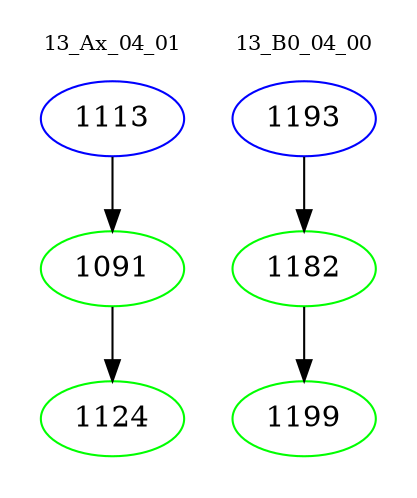 digraph{
subgraph cluster_0 {
color = white
label = "13_Ax_04_01";
fontsize=10;
T0_1113 [label="1113", color="blue"]
T0_1113 -> T0_1091 [color="black"]
T0_1091 [label="1091", color="green"]
T0_1091 -> T0_1124 [color="black"]
T0_1124 [label="1124", color="green"]
}
subgraph cluster_1 {
color = white
label = "13_B0_04_00";
fontsize=10;
T1_1193 [label="1193", color="blue"]
T1_1193 -> T1_1182 [color="black"]
T1_1182 [label="1182", color="green"]
T1_1182 -> T1_1199 [color="black"]
T1_1199 [label="1199", color="green"]
}
}
